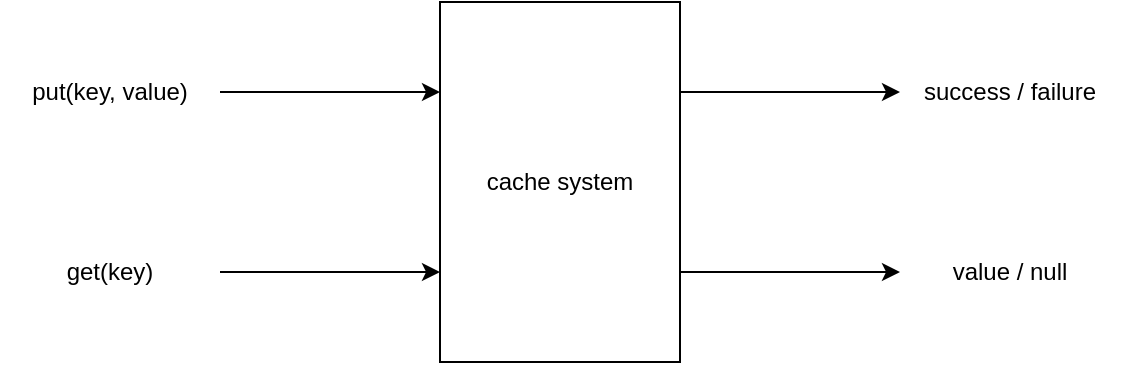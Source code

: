 <mxfile version="13.9.9" type="device" pages="2"><diagram id="6Fq2p7LbQVEr68GWUAZp" name="high-level"><mxGraphModel dx="1186" dy="770" grid="1" gridSize="10" guides="1" tooltips="1" connect="1" arrows="1" fold="1" page="1" pageScale="1" pageWidth="850" pageHeight="1100" math="0" shadow="0"><root><mxCell id="0"/><mxCell id="1" parent="0"/><mxCell id="bu4HMG7jWKBg4khwTPsx-1" value="cache system" style="rounded=0;whiteSpace=wrap;html=1;" vertex="1" parent="1"><mxGeometry x="340" y="330" width="120" height="180" as="geometry"/></mxCell><mxCell id="bu4HMG7jWKBg4khwTPsx-5" style="edgeStyle=orthogonalEdgeStyle;rounded=0;orthogonalLoop=1;jettySize=auto;html=1;entryX=0;entryY=0.25;entryDx=0;entryDy=0;" edge="1" parent="1" source="bu4HMG7jWKBg4khwTPsx-4" target="bu4HMG7jWKBg4khwTPsx-1"><mxGeometry relative="1" as="geometry"/></mxCell><mxCell id="bu4HMG7jWKBg4khwTPsx-4" value="put(key, value)" style="rounded=0;whiteSpace=wrap;html=1;fillColor=none;dashed=1;dashPattern=1 4;strokeColor=none;" vertex="1" parent="1"><mxGeometry x="120" y="360" width="110" height="30" as="geometry"/></mxCell><mxCell id="bu4HMG7jWKBg4khwTPsx-7" style="edgeStyle=orthogonalEdgeStyle;rounded=0;orthogonalLoop=1;jettySize=auto;html=1;entryX=0;entryY=0.75;entryDx=0;entryDy=0;" edge="1" parent="1" source="bu4HMG7jWKBg4khwTPsx-6" target="bu4HMG7jWKBg4khwTPsx-1"><mxGeometry relative="1" as="geometry"/></mxCell><mxCell id="bu4HMG7jWKBg4khwTPsx-6" value="get(key)" style="rounded=0;whiteSpace=wrap;html=1;fillColor=none;dashed=1;dashPattern=1 4;strokeColor=none;" vertex="1" parent="1"><mxGeometry x="120" y="450" width="110" height="30" as="geometry"/></mxCell><mxCell id="bu4HMG7jWKBg4khwTPsx-8" value="" style="endArrow=classic;html=1;exitX=1;exitY=0.75;exitDx=0;exitDy=0;" edge="1" parent="1" source="bu4HMG7jWKBg4khwTPsx-1"><mxGeometry width="50" height="50" relative="1" as="geometry"><mxPoint x="400" y="410" as="sourcePoint"/><mxPoint x="570" y="465" as="targetPoint"/></mxGeometry></mxCell><mxCell id="bu4HMG7jWKBg4khwTPsx-9" value="value / null" style="rounded=0;whiteSpace=wrap;html=1;fillColor=none;dashed=1;dashPattern=1 4;strokeColor=none;" vertex="1" parent="1"><mxGeometry x="570" y="450" width="110" height="30" as="geometry"/></mxCell><mxCell id="bu4HMG7jWKBg4khwTPsx-10" value="" style="endArrow=classic;html=1;exitX=1;exitY=0.25;exitDx=0;exitDy=0;" edge="1" parent="1" source="bu4HMG7jWKBg4khwTPsx-1"><mxGeometry width="50" height="50" relative="1" as="geometry"><mxPoint x="470" y="475" as="sourcePoint"/><mxPoint x="570" y="375" as="targetPoint"/></mxGeometry></mxCell><mxCell id="bu4HMG7jWKBg4khwTPsx-11" value="success / failure" style="rounded=0;whiteSpace=wrap;html=1;fillColor=none;dashed=1;dashPattern=1 4;strokeColor=none;" vertex="1" parent="1"><mxGeometry x="570" y="360" width="110" height="30" as="geometry"/></mxCell></root></mxGraphModel></diagram><diagram id="JOwUgh_TRo28fVw9UMEm" name="components"><mxGraphModel dx="1186" dy="770" grid="1" gridSize="10" guides="1" tooltips="1" connect="1" arrows="1" fold="1" page="1" pageScale="1" pageWidth="850" pageHeight="1100" math="0" shadow="0"><root><mxCell id="Opuf2qdehhRwj5UBzLCV-0"/><mxCell id="Opuf2qdehhRwj5UBzLCV-1" parent="Opuf2qdehhRwj5UBzLCV-0"/><mxCell id="uFYp9z528xxxBRVYIsx8-0" value="" style="rounded=0;whiteSpace=wrap;html=1;dashed=1;fillColor=none;" vertex="1" parent="Opuf2qdehhRwj5UBzLCV-1"><mxGeometry x="260" y="340" width="400" height="290" as="geometry"/></mxCell><mxCell id="Hxb72MwNjkvzGkZIOjrg-0" value="Load Balancer" style="rounded=0;whiteSpace=wrap;html=1;" vertex="1" parent="Opuf2qdehhRwj5UBzLCV-1"><mxGeometry x="390" y="360" width="140" height="80" as="geometry"/></mxCell><mxCell id="Qx49J4nlQJ1R-O0w3t7O-0" value="cache 1" style="whiteSpace=wrap;html=1;aspect=fixed;fillColor=#ffffff;" vertex="1" parent="Opuf2qdehhRwj5UBzLCV-1"><mxGeometry x="280" y="530" width="80" height="80" as="geometry"/></mxCell><mxCell id="Qx49J4nlQJ1R-O0w3t7O-1" value="cache 2" style="whiteSpace=wrap;html=1;aspect=fixed;fillColor=#ffffff;" vertex="1" parent="Opuf2qdehhRwj5UBzLCV-1"><mxGeometry x="420" y="530" width="80" height="80" as="geometry"/></mxCell><mxCell id="Qx49J4nlQJ1R-O0w3t7O-2" value="cache 3" style="whiteSpace=wrap;html=1;aspect=fixed;fillColor=#ffffff;" vertex="1" parent="Opuf2qdehhRwj5UBzLCV-1"><mxGeometry x="560" y="530" width="80" height="80" as="geometry"/></mxCell><mxCell id="Qx49J4nlQJ1R-O0w3t7O-6" value="" style="endArrow=classic;startArrow=classic;html=1;exitX=0.5;exitY=0;exitDx=0;exitDy=0;entryX=0.25;entryY=1;entryDx=0;entryDy=0;" edge="1" parent="Opuf2qdehhRwj5UBzLCV-1" source="Qx49J4nlQJ1R-O0w3t7O-0" target="Hxb72MwNjkvzGkZIOjrg-0"><mxGeometry width="50" height="50" relative="1" as="geometry"><mxPoint x="400" y="420" as="sourcePoint"/><mxPoint x="450" y="370" as="targetPoint"/></mxGeometry></mxCell><mxCell id="Qx49J4nlQJ1R-O0w3t7O-7" value="" style="endArrow=classic;startArrow=classic;html=1;exitX=0.5;exitY=0;exitDx=0;exitDy=0;entryX=0.5;entryY=1;entryDx=0;entryDy=0;" edge="1" parent="Opuf2qdehhRwj5UBzLCV-1" source="Qx49J4nlQJ1R-O0w3t7O-1" target="Hxb72MwNjkvzGkZIOjrg-0"><mxGeometry width="50" height="50" relative="1" as="geometry"><mxPoint x="330" y="540" as="sourcePoint"/><mxPoint x="470" y="450" as="targetPoint"/></mxGeometry></mxCell><mxCell id="Qx49J4nlQJ1R-O0w3t7O-8" value="" style="endArrow=classic;startArrow=classic;html=1;exitX=0.75;exitY=1;exitDx=0;exitDy=0;entryX=0.5;entryY=0;entryDx=0;entryDy=0;" edge="1" parent="Opuf2qdehhRwj5UBzLCV-1" source="Hxb72MwNjkvzGkZIOjrg-0" target="Qx49J4nlQJ1R-O0w3t7O-2"><mxGeometry width="50" height="50" relative="1" as="geometry"><mxPoint x="340" y="550" as="sourcePoint"/><mxPoint x="480" y="460" as="targetPoint"/></mxGeometry></mxCell><mxCell id="Qx49J4nlQJ1R-O0w3t7O-10" style="edgeStyle=orthogonalEdgeStyle;rounded=0;orthogonalLoop=1;jettySize=auto;html=1;" edge="1" parent="Opuf2qdehhRwj5UBzLCV-1" source="Qx49J4nlQJ1R-O0w3t7O-9" target="Hxb72MwNjkvzGkZIOjrg-0"><mxGeometry relative="1" as="geometry"/></mxCell><mxCell id="Qx49J4nlQJ1R-O0w3t7O-9" value="get / put&lt;br&gt;request" style="ellipse;whiteSpace=wrap;html=1;aspect=fixed;fillColor=#d5e8d4;strokeColor=#82b366;" vertex="1" parent="Opuf2qdehhRwj5UBzLCV-1"><mxGeometry x="420" y="200" width="80" height="80" as="geometry"/></mxCell><mxCell id="uFYp9z528xxxBRVYIsx8-1" value="cache system" style="text;html=1;align=center;verticalAlign=middle;resizable=0;points=[];autosize=1;" vertex="1" parent="Opuf2qdehhRwj5UBzLCV-1"><mxGeometry x="253" y="320" width="90" height="20" as="geometry"/></mxCell><mxCell id="uFYp9z528xxxBRVYIsx8-2" value="cache system" style="text;html=1;align=center;verticalAlign=middle;resizable=0;points=[];autosize=1;" vertex="1" parent="Opuf2qdehhRwj5UBzLCV-1"><mxGeometry x="576" y="630" width="90" height="20" as="geometry"/></mxCell></root></mxGraphModel></diagram></mxfile>